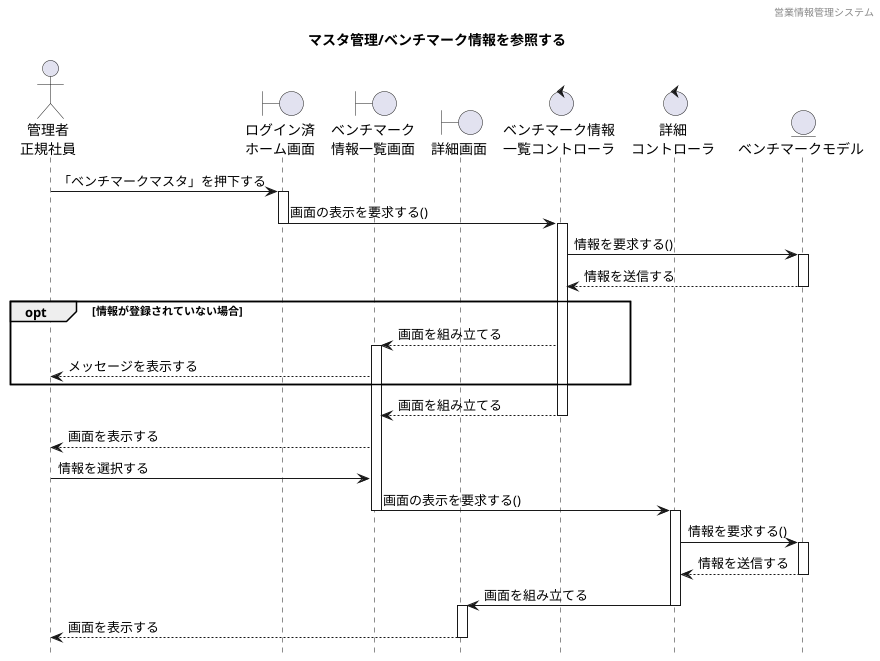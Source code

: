 @startuml ../../images/ベンチマークマスタ/ベンチマークマスタ管理_参照

hide footbox
header 営業情報管理システム
title マスタ管理/ベンチマーク情報を参照する

' actor "" as 
actor "管理者\n正規社員" as a1 

' boundary "" as 
boundary "ログイン済\nホーム画面" as b1
boundary "ベンチマーク\n情報一覧画面" as b2
boundary "詳細画面" as b3

' control "" as c
control "ベンチマーク情報\n一覧コントローラ" as c1
control "詳細\nコントローラ" as c2

' entity "" as e
entity "ベンチマークモデル" as e1

a1 -> b1 : 「ベンチマークマスタ」を押下する
activate b1
b1 -> c1 : 画面の表示を要求する()
deactivate b1
activate c1
c1 -> e1 : 情報を要求する()
activate e1
e1 --> c1 : 情報を送信する
deactivate e1
opt 情報が登録されていない場合
c1 --> b2 : 画面を組み立てる
activate b2
b2 --> a1 : メッセージを表示する
end
c1 --> b2 : 画面を組み立てる
deactivate c1
b2 --> a1 : 画面を表示する
a1 -> b2 : 情報を選択する
b2 -> c2 : 画面の表示を要求する()
deactivate b2
activate c2
c2 -> e1 : 情報を要求する()
activate e1
e1 --> c2 : 情報を送信する
deactivate e1
c2 -> b3 : 画面を組み立てる
deactivate c2 
activate b3
b3 --> a1 : 画面を表示する
deactivate b3



@enduml